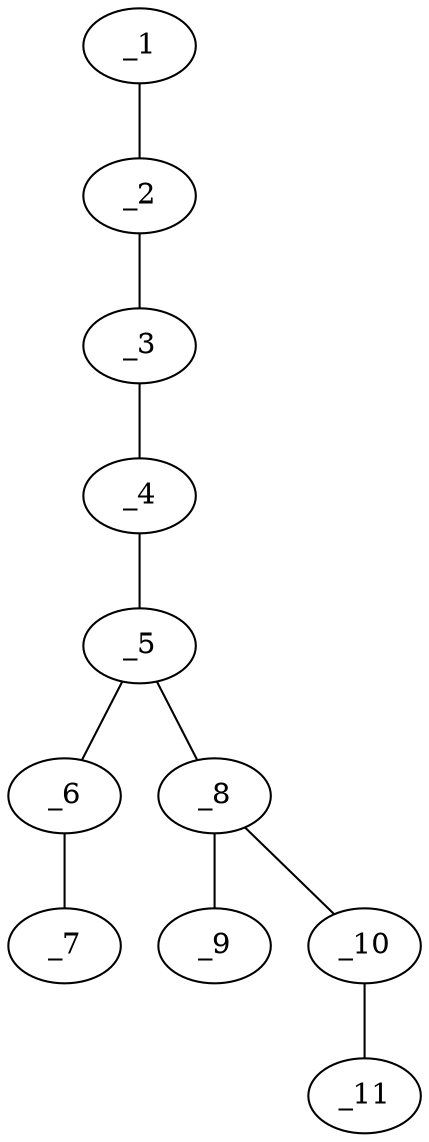 graph molid617607 {
	_1	 [charge=0,
		chem=1,
		symbol="C  ",
		x=2,
		y="0.25"];
	_2	 [charge=0,
		chem=1,
		symbol="C  ",
		x="2.866",
		y="0.75"];
	_1 -- _2	 [valence=1];
	_3	 [charge=0,
		chem=2,
		symbol="O  ",
		x="3.7321",
		y="0.25"];
	_2 -- _3	 [valence=1];
	_4	 [charge=0,
		chem=1,
		symbol="C  ",
		x="4.5981",
		y="0.75"];
	_3 -- _4	 [valence=1];
	_5	 [charge=0,
		chem=1,
		symbol="C  ",
		x="5.4641",
		y="0.25"];
	_4 -- _5	 [valence=2];
	_6	 [charge=0,
		chem=1,
		symbol="C  ",
		x="5.4641",
		y="-0.75"];
	_5 -- _6	 [valence=1];
	_8	 [charge=0,
		chem=1,
		symbol="C  ",
		x="6.3301",
		y="0.75"];
	_5 -- _8	 [valence=1];
	_7	 [charge=0,
		chem=4,
		symbol="N  ",
		x="5.4641",
		y="-1.75"];
	_6 -- _7	 [valence=3];
	_9	 [charge=0,
		chem=2,
		symbol="O  ",
		x="6.3301",
		y="1.75"];
	_8 -- _9	 [valence=2];
	_10	 [charge=0,
		chem=2,
		symbol="O  ",
		x="7.1962",
		y="0.25"];
	_8 -- _10	 [valence=1];
	_11	 [charge=0,
		chem=1,
		symbol="C  ",
		x="8.0622",
		y="0.75"];
	_10 -- _11	 [valence=1];
}
